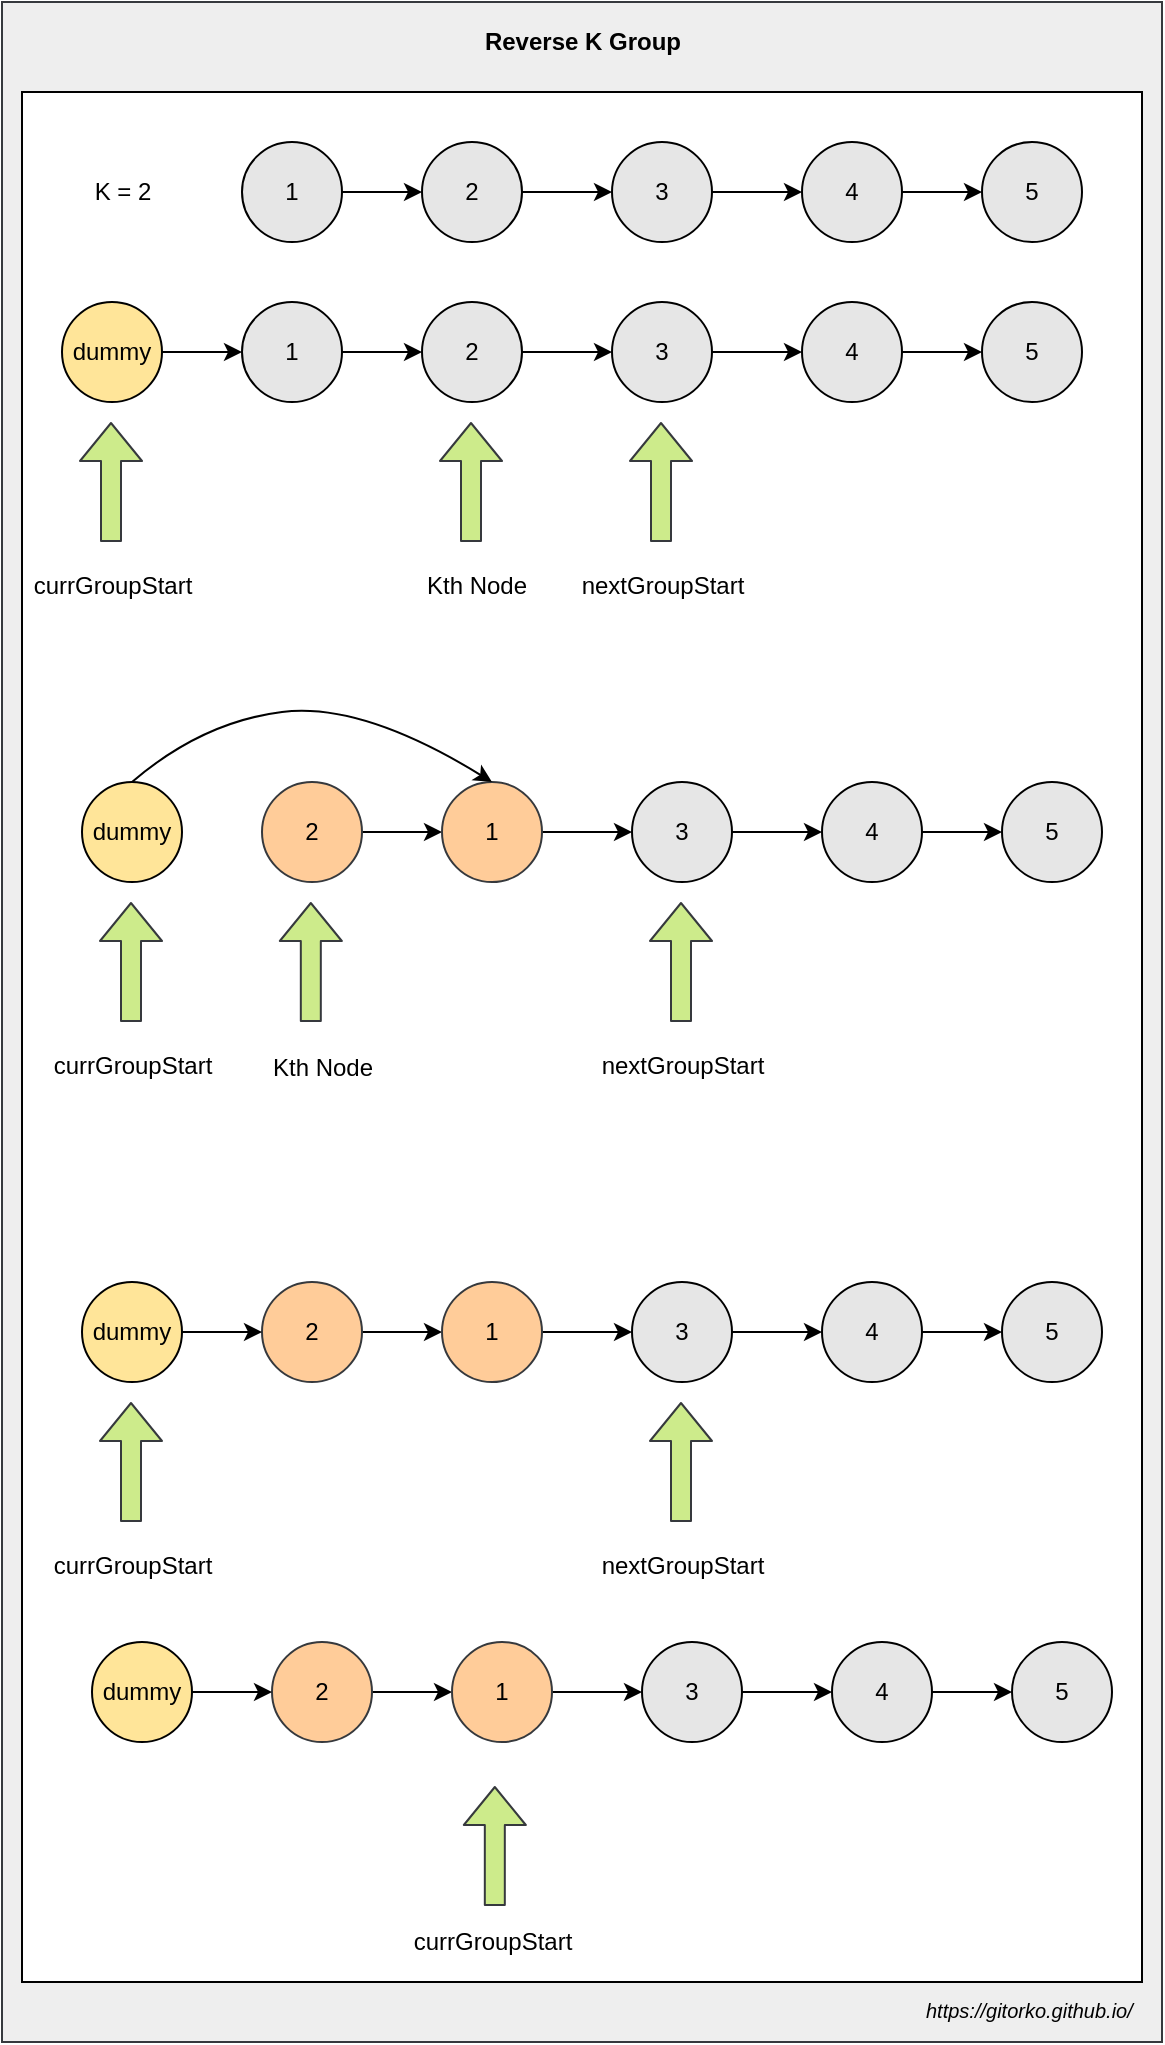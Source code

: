 <mxfile version="12.6.5" type="device"><diagram id="lgY9knRbpSbs-cVEeKQi" name="Page-1"><mxGraphModel dx="1301" dy="1002" grid="1" gridSize="10" guides="1" tooltips="1" connect="1" arrows="1" fold="1" page="1" pageScale="1" pageWidth="500" pageHeight="1200" math="0" shadow="0"><root><mxCell id="0"/><mxCell id="1" parent="0"/><mxCell id="3QYXVGHdLPU8qaVLDXRT-67" value="" style="rounded=0;whiteSpace=wrap;html=1;fillColor=#eeeeee;strokeColor=#36393d;" vertex="1" parent="1"><mxGeometry x="40" y="50" width="580" height="1020" as="geometry"/></mxCell><mxCell id="3QYXVGHdLPU8qaVLDXRT-66" value="" style="rounded=0;whiteSpace=wrap;html=1;fillColor=#ffffff;" vertex="1" parent="1"><mxGeometry x="50" y="95" width="560" height="945" as="geometry"/></mxCell><mxCell id="3QYXVGHdLPU8qaVLDXRT-3" value="" style="edgeStyle=orthogonalEdgeStyle;rounded=0;orthogonalLoop=1;jettySize=auto;html=1;" edge="1" parent="1" source="3QYXVGHdLPU8qaVLDXRT-1" target="3QYXVGHdLPU8qaVLDXRT-2"><mxGeometry relative="1" as="geometry"/></mxCell><mxCell id="3QYXVGHdLPU8qaVLDXRT-1" value="1" style="ellipse;whiteSpace=wrap;html=1;aspect=fixed;fillColor=#E6E6E6;" vertex="1" parent="1"><mxGeometry x="160" y="120" width="50" height="50" as="geometry"/></mxCell><mxCell id="3QYXVGHdLPU8qaVLDXRT-5" value="" style="edgeStyle=orthogonalEdgeStyle;rounded=0;orthogonalLoop=1;jettySize=auto;html=1;" edge="1" parent="1" source="3QYXVGHdLPU8qaVLDXRT-2" target="3QYXVGHdLPU8qaVLDXRT-4"><mxGeometry relative="1" as="geometry"/></mxCell><mxCell id="3QYXVGHdLPU8qaVLDXRT-2" value="2" style="ellipse;whiteSpace=wrap;html=1;aspect=fixed;fillColor=#E6E6E6;" vertex="1" parent="1"><mxGeometry x="250" y="120" width="50" height="50" as="geometry"/></mxCell><mxCell id="3QYXVGHdLPU8qaVLDXRT-7" value="" style="edgeStyle=orthogonalEdgeStyle;rounded=0;orthogonalLoop=1;jettySize=auto;html=1;" edge="1" parent="1" source="3QYXVGHdLPU8qaVLDXRT-4" target="3QYXVGHdLPU8qaVLDXRT-6"><mxGeometry relative="1" as="geometry"/></mxCell><mxCell id="3QYXVGHdLPU8qaVLDXRT-4" value="3" style="ellipse;whiteSpace=wrap;html=1;aspect=fixed;fillColor=#E6E6E6;" vertex="1" parent="1"><mxGeometry x="345" y="120" width="50" height="50" as="geometry"/></mxCell><mxCell id="3QYXVGHdLPU8qaVLDXRT-9" value="" style="edgeStyle=orthogonalEdgeStyle;rounded=0;orthogonalLoop=1;jettySize=auto;html=1;" edge="1" parent="1" source="3QYXVGHdLPU8qaVLDXRT-6" target="3QYXVGHdLPU8qaVLDXRT-8"><mxGeometry relative="1" as="geometry"/></mxCell><mxCell id="3QYXVGHdLPU8qaVLDXRT-6" value="4" style="ellipse;whiteSpace=wrap;html=1;aspect=fixed;fillColor=#E6E6E6;" vertex="1" parent="1"><mxGeometry x="440" y="120" width="50" height="50" as="geometry"/></mxCell><mxCell id="3QYXVGHdLPU8qaVLDXRT-8" value="5" style="ellipse;whiteSpace=wrap;html=1;aspect=fixed;fillColor=#E6E6E6;" vertex="1" parent="1"><mxGeometry x="530" y="120" width="50" height="50" as="geometry"/></mxCell><mxCell id="3QYXVGHdLPU8qaVLDXRT-10" value="" style="edgeStyle=orthogonalEdgeStyle;rounded=0;orthogonalLoop=1;jettySize=auto;html=1;" edge="1" parent="1" source="3QYXVGHdLPU8qaVLDXRT-11" target="3QYXVGHdLPU8qaVLDXRT-13"><mxGeometry relative="1" as="geometry"/></mxCell><mxCell id="3QYXVGHdLPU8qaVLDXRT-11" value="1" style="ellipse;whiteSpace=wrap;html=1;aspect=fixed;fillColor=#E6E6E6;" vertex="1" parent="1"><mxGeometry x="160" y="200" width="50" height="50" as="geometry"/></mxCell><mxCell id="3QYXVGHdLPU8qaVLDXRT-12" value="" style="edgeStyle=orthogonalEdgeStyle;rounded=0;orthogonalLoop=1;jettySize=auto;html=1;" edge="1" parent="1" source="3QYXVGHdLPU8qaVLDXRT-13" target="3QYXVGHdLPU8qaVLDXRT-15"><mxGeometry relative="1" as="geometry"/></mxCell><mxCell id="3QYXVGHdLPU8qaVLDXRT-13" value="2" style="ellipse;whiteSpace=wrap;html=1;aspect=fixed;fillColor=#E6E6E6;" vertex="1" parent="1"><mxGeometry x="250" y="200" width="50" height="50" as="geometry"/></mxCell><mxCell id="3QYXVGHdLPU8qaVLDXRT-14" value="" style="edgeStyle=orthogonalEdgeStyle;rounded=0;orthogonalLoop=1;jettySize=auto;html=1;" edge="1" parent="1" source="3QYXVGHdLPU8qaVLDXRT-15" target="3QYXVGHdLPU8qaVLDXRT-17"><mxGeometry relative="1" as="geometry"/></mxCell><mxCell id="3QYXVGHdLPU8qaVLDXRT-15" value="3" style="ellipse;whiteSpace=wrap;html=1;aspect=fixed;fillColor=#E6E6E6;" vertex="1" parent="1"><mxGeometry x="345" y="200" width="50" height="50" as="geometry"/></mxCell><mxCell id="3QYXVGHdLPU8qaVLDXRT-16" value="" style="edgeStyle=orthogonalEdgeStyle;rounded=0;orthogonalLoop=1;jettySize=auto;html=1;" edge="1" parent="1" source="3QYXVGHdLPU8qaVLDXRT-17" target="3QYXVGHdLPU8qaVLDXRT-18"><mxGeometry relative="1" as="geometry"/></mxCell><mxCell id="3QYXVGHdLPU8qaVLDXRT-17" value="4" style="ellipse;whiteSpace=wrap;html=1;aspect=fixed;fillColor=#E6E6E6;" vertex="1" parent="1"><mxGeometry x="440" y="200" width="50" height="50" as="geometry"/></mxCell><mxCell id="3QYXVGHdLPU8qaVLDXRT-18" value="5" style="ellipse;whiteSpace=wrap;html=1;aspect=fixed;fillColor=#E6E6E6;" vertex="1" parent="1"><mxGeometry x="530" y="200" width="50" height="50" as="geometry"/></mxCell><mxCell id="3QYXVGHdLPU8qaVLDXRT-20" value="" style="edgeStyle=orthogonalEdgeStyle;rounded=0;orthogonalLoop=1;jettySize=auto;html=1;" edge="1" parent="1" source="3QYXVGHdLPU8qaVLDXRT-19" target="3QYXVGHdLPU8qaVLDXRT-11"><mxGeometry relative="1" as="geometry"/></mxCell><mxCell id="3QYXVGHdLPU8qaVLDXRT-19" value="dummy" style="ellipse;whiteSpace=wrap;html=1;aspect=fixed;fillColor=#FFE599;" vertex="1" parent="1"><mxGeometry x="70" y="200" width="50" height="50" as="geometry"/></mxCell><mxCell id="3QYXVGHdLPU8qaVLDXRT-21" value="" style="shape=flexArrow;endArrow=classic;html=1;fillColor=#cdeb8b;strokeColor=#36393d;" edge="1" parent="1"><mxGeometry width="50" height="50" relative="1" as="geometry"><mxPoint x="274.5" y="320" as="sourcePoint"/><mxPoint x="274.5" y="260" as="targetPoint"/></mxGeometry></mxCell><mxCell id="3QYXVGHdLPU8qaVLDXRT-22" value="Kth Node" style="text;html=1;align=center;verticalAlign=middle;resizable=0;points=[];autosize=1;" vertex="1" parent="1"><mxGeometry x="242" y="332" width="70" height="20" as="geometry"/></mxCell><mxCell id="3QYXVGHdLPU8qaVLDXRT-23" value="" style="shape=flexArrow;endArrow=classic;html=1;fillColor=#cdeb8b;strokeColor=#36393d;" edge="1" parent="1"><mxGeometry width="50" height="50" relative="1" as="geometry"><mxPoint x="94.5" y="320" as="sourcePoint"/><mxPoint x="94.5" y="260" as="targetPoint"/></mxGeometry></mxCell><mxCell id="3QYXVGHdLPU8qaVLDXRT-24" value="currGroupStart" style="text;html=1;align=center;verticalAlign=middle;resizable=0;points=[];autosize=1;" vertex="1" parent="1"><mxGeometry x="50" y="332" width="90" height="20" as="geometry"/></mxCell><mxCell id="3QYXVGHdLPU8qaVLDXRT-25" value="" style="shape=flexArrow;endArrow=classic;html=1;fillColor=#cdeb8b;strokeColor=#36393d;" edge="1" parent="1"><mxGeometry width="50" height="50" relative="1" as="geometry"><mxPoint x="369.5" y="320" as="sourcePoint"/><mxPoint x="369.5" y="260" as="targetPoint"/></mxGeometry></mxCell><mxCell id="3QYXVGHdLPU8qaVLDXRT-26" value="nextGroupStart" style="text;html=1;align=center;verticalAlign=middle;resizable=0;points=[];autosize=1;" vertex="1" parent="1"><mxGeometry x="320" y="332" width="100" height="20" as="geometry"/></mxCell><mxCell id="3QYXVGHdLPU8qaVLDXRT-27" value="" style="edgeStyle=orthogonalEdgeStyle;rounded=0;orthogonalLoop=1;jettySize=auto;html=1;" edge="1" parent="1" source="3QYXVGHdLPU8qaVLDXRT-28" target="3QYXVGHdLPU8qaVLDXRT-30"><mxGeometry relative="1" as="geometry"/></mxCell><mxCell id="3QYXVGHdLPU8qaVLDXRT-28" value="2" style="ellipse;whiteSpace=wrap;html=1;aspect=fixed;fillColor=#ffcc99;strokeColor=#36393d;" vertex="1" parent="1"><mxGeometry x="170" y="690" width="50" height="50" as="geometry"/></mxCell><mxCell id="3QYXVGHdLPU8qaVLDXRT-29" value="" style="edgeStyle=orthogonalEdgeStyle;rounded=0;orthogonalLoop=1;jettySize=auto;html=1;" edge="1" parent="1" source="3QYXVGHdLPU8qaVLDXRT-30" target="3QYXVGHdLPU8qaVLDXRT-32"><mxGeometry relative="1" as="geometry"/></mxCell><mxCell id="3QYXVGHdLPU8qaVLDXRT-30" value="1" style="ellipse;whiteSpace=wrap;html=1;aspect=fixed;fillColor=#ffcc99;strokeColor=#36393d;" vertex="1" parent="1"><mxGeometry x="260" y="690" width="50" height="50" as="geometry"/></mxCell><mxCell id="3QYXVGHdLPU8qaVLDXRT-31" value="" style="edgeStyle=orthogonalEdgeStyle;rounded=0;orthogonalLoop=1;jettySize=auto;html=1;" edge="1" parent="1" source="3QYXVGHdLPU8qaVLDXRT-32" target="3QYXVGHdLPU8qaVLDXRT-34"><mxGeometry relative="1" as="geometry"/></mxCell><mxCell id="3QYXVGHdLPU8qaVLDXRT-32" value="3" style="ellipse;whiteSpace=wrap;html=1;aspect=fixed;fillColor=#E6E6E6;" vertex="1" parent="1"><mxGeometry x="355" y="690" width="50" height="50" as="geometry"/></mxCell><mxCell id="3QYXVGHdLPU8qaVLDXRT-33" value="" style="edgeStyle=orthogonalEdgeStyle;rounded=0;orthogonalLoop=1;jettySize=auto;html=1;" edge="1" parent="1" source="3QYXVGHdLPU8qaVLDXRT-34" target="3QYXVGHdLPU8qaVLDXRT-35"><mxGeometry relative="1" as="geometry"/></mxCell><mxCell id="3QYXVGHdLPU8qaVLDXRT-34" value="4" style="ellipse;whiteSpace=wrap;html=1;aspect=fixed;fillColor=#E6E6E6;" vertex="1" parent="1"><mxGeometry x="450" y="690" width="50" height="50" as="geometry"/></mxCell><mxCell id="3QYXVGHdLPU8qaVLDXRT-35" value="5" style="ellipse;whiteSpace=wrap;html=1;aspect=fixed;fillColor=#E6E6E6;" vertex="1" parent="1"><mxGeometry x="540" y="690" width="50" height="50" as="geometry"/></mxCell><mxCell id="3QYXVGHdLPU8qaVLDXRT-64" value="" style="edgeStyle=orthogonalEdgeStyle;rounded=0;orthogonalLoop=1;jettySize=auto;html=1;" edge="1" parent="1" source="3QYXVGHdLPU8qaVLDXRT-37" target="3QYXVGHdLPU8qaVLDXRT-28"><mxGeometry relative="1" as="geometry"/></mxCell><mxCell id="3QYXVGHdLPU8qaVLDXRT-37" value="dummy" style="ellipse;whiteSpace=wrap;html=1;aspect=fixed;fillColor=#FFE599;" vertex="1" parent="1"><mxGeometry x="80" y="690" width="50" height="50" as="geometry"/></mxCell><mxCell id="3QYXVGHdLPU8qaVLDXRT-40" value="" style="shape=flexArrow;endArrow=classic;html=1;fillColor=#cdeb8b;strokeColor=#36393d;" edge="1" parent="1"><mxGeometry width="50" height="50" relative="1" as="geometry"><mxPoint x="104.5" y="810" as="sourcePoint"/><mxPoint x="104.5" y="750" as="targetPoint"/></mxGeometry></mxCell><mxCell id="3QYXVGHdLPU8qaVLDXRT-41" value="currGroupStart" style="text;html=1;align=center;verticalAlign=middle;resizable=0;points=[];autosize=1;" vertex="1" parent="1"><mxGeometry x="60" y="822" width="90" height="20" as="geometry"/></mxCell><mxCell id="3QYXVGHdLPU8qaVLDXRT-42" value="" style="shape=flexArrow;endArrow=classic;html=1;fillColor=#cdeb8b;strokeColor=#36393d;" edge="1" parent="1"><mxGeometry width="50" height="50" relative="1" as="geometry"><mxPoint x="379.5" y="810" as="sourcePoint"/><mxPoint x="379.5" y="750" as="targetPoint"/></mxGeometry></mxCell><mxCell id="3QYXVGHdLPU8qaVLDXRT-43" value="nextGroupStart" style="text;html=1;align=center;verticalAlign=middle;resizable=0;points=[];autosize=1;" vertex="1" parent="1"><mxGeometry x="330" y="822" width="100" height="20" as="geometry"/></mxCell><mxCell id="3QYXVGHdLPU8qaVLDXRT-44" value="" style="edgeStyle=orthogonalEdgeStyle;rounded=0;orthogonalLoop=1;jettySize=auto;html=1;" edge="1" parent="1" source="3QYXVGHdLPU8qaVLDXRT-45" target="3QYXVGHdLPU8qaVLDXRT-47"><mxGeometry relative="1" as="geometry"/></mxCell><mxCell id="3QYXVGHdLPU8qaVLDXRT-45" value="2" style="ellipse;whiteSpace=wrap;html=1;aspect=fixed;fillColor=#ffcc99;strokeColor=#36393d;" vertex="1" parent="1"><mxGeometry x="170" y="440" width="50" height="50" as="geometry"/></mxCell><mxCell id="3QYXVGHdLPU8qaVLDXRT-65" value="" style="edgeStyle=orthogonalEdgeStyle;rounded=0;orthogonalLoop=1;jettySize=auto;html=1;" edge="1" parent="1" source="3QYXVGHdLPU8qaVLDXRT-47" target="3QYXVGHdLPU8qaVLDXRT-49"><mxGeometry relative="1" as="geometry"/></mxCell><mxCell id="3QYXVGHdLPU8qaVLDXRT-47" value="1" style="ellipse;whiteSpace=wrap;html=1;aspect=fixed;fillColor=#ffcc99;strokeColor=#36393d;" vertex="1" parent="1"><mxGeometry x="260" y="440" width="50" height="50" as="geometry"/></mxCell><mxCell id="3QYXVGHdLPU8qaVLDXRT-48" value="" style="edgeStyle=orthogonalEdgeStyle;rounded=0;orthogonalLoop=1;jettySize=auto;html=1;" edge="1" parent="1" source="3QYXVGHdLPU8qaVLDXRT-49" target="3QYXVGHdLPU8qaVLDXRT-51"><mxGeometry relative="1" as="geometry"/></mxCell><mxCell id="3QYXVGHdLPU8qaVLDXRT-49" value="3" style="ellipse;whiteSpace=wrap;html=1;aspect=fixed;fillColor=#E6E6E6;" vertex="1" parent="1"><mxGeometry x="355" y="440" width="50" height="50" as="geometry"/></mxCell><mxCell id="3QYXVGHdLPU8qaVLDXRT-50" value="" style="edgeStyle=orthogonalEdgeStyle;rounded=0;orthogonalLoop=1;jettySize=auto;html=1;" edge="1" parent="1" source="3QYXVGHdLPU8qaVLDXRT-51" target="3QYXVGHdLPU8qaVLDXRT-52"><mxGeometry relative="1" as="geometry"/></mxCell><mxCell id="3QYXVGHdLPU8qaVLDXRT-51" value="4" style="ellipse;whiteSpace=wrap;html=1;aspect=fixed;fillColor=#E6E6E6;" vertex="1" parent="1"><mxGeometry x="450" y="440" width="50" height="50" as="geometry"/></mxCell><mxCell id="3QYXVGHdLPU8qaVLDXRT-52" value="5" style="ellipse;whiteSpace=wrap;html=1;aspect=fixed;fillColor=#E6E6E6;" vertex="1" parent="1"><mxGeometry x="540" y="440" width="50" height="50" as="geometry"/></mxCell><mxCell id="3QYXVGHdLPU8qaVLDXRT-54" value="dummy" style="ellipse;whiteSpace=wrap;html=1;aspect=fixed;fillColor=#FFE599;" vertex="1" parent="1"><mxGeometry x="80" y="440" width="50" height="50" as="geometry"/></mxCell><mxCell id="3QYXVGHdLPU8qaVLDXRT-55" value="" style="shape=flexArrow;endArrow=classic;html=1;fillColor=#cdeb8b;strokeColor=#36393d;" edge="1" parent="1"><mxGeometry width="50" height="50" relative="1" as="geometry"><mxPoint x="194.41" y="560" as="sourcePoint"/><mxPoint x="194.41" y="500" as="targetPoint"/></mxGeometry></mxCell><mxCell id="3QYXVGHdLPU8qaVLDXRT-56" value="Kth Node" style="text;html=1;align=center;verticalAlign=middle;resizable=0;points=[];autosize=1;" vertex="1" parent="1"><mxGeometry x="165" y="572.5" width="70" height="20" as="geometry"/></mxCell><mxCell id="3QYXVGHdLPU8qaVLDXRT-57" value="" style="shape=flexArrow;endArrow=classic;html=1;fillColor=#cdeb8b;strokeColor=#36393d;" edge="1" parent="1"><mxGeometry width="50" height="50" relative="1" as="geometry"><mxPoint x="104.5" y="560" as="sourcePoint"/><mxPoint x="104.5" y="500" as="targetPoint"/></mxGeometry></mxCell><mxCell id="3QYXVGHdLPU8qaVLDXRT-58" value="currGroupStart" style="text;html=1;align=center;verticalAlign=middle;resizable=0;points=[];autosize=1;" vertex="1" parent="1"><mxGeometry x="60" y="572" width="90" height="20" as="geometry"/></mxCell><mxCell id="3QYXVGHdLPU8qaVLDXRT-59" value="" style="shape=flexArrow;endArrow=classic;html=1;fillColor=#cdeb8b;strokeColor=#36393d;" edge="1" parent="1"><mxGeometry width="50" height="50" relative="1" as="geometry"><mxPoint x="379.5" y="560" as="sourcePoint"/><mxPoint x="379.5" y="500" as="targetPoint"/></mxGeometry></mxCell><mxCell id="3QYXVGHdLPU8qaVLDXRT-60" value="nextGroupStart" style="text;html=1;align=center;verticalAlign=middle;resizable=0;points=[];autosize=1;" vertex="1" parent="1"><mxGeometry x="330" y="572" width="100" height="20" as="geometry"/></mxCell><mxCell id="3QYXVGHdLPU8qaVLDXRT-61" value="" style="curved=1;endArrow=classic;html=1;exitX=0.5;exitY=0;exitDx=0;exitDy=0;entryX=0.5;entryY=0;entryDx=0;entryDy=0;" edge="1" parent="1" source="3QYXVGHdLPU8qaVLDXRT-54" target="3QYXVGHdLPU8qaVLDXRT-47"><mxGeometry width="50" height="50" relative="1" as="geometry"><mxPoint x="170" y="432" as="sourcePoint"/><mxPoint x="220" y="382" as="targetPoint"/><Array as="points"><mxPoint x="140" y="410"/><mxPoint x="220" y="400"/></Array></mxGeometry></mxCell><mxCell id="3QYXVGHdLPU8qaVLDXRT-63" value="K = 2" style="text;html=1;align=center;verticalAlign=middle;resizable=0;points=[];autosize=1;" vertex="1" parent="1"><mxGeometry x="80" y="135" width="40" height="20" as="geometry"/></mxCell><mxCell id="3QYXVGHdLPU8qaVLDXRT-68" value="Reverse K Group" style="text;html=1;strokeColor=none;fillColor=none;align=center;verticalAlign=middle;whiteSpace=wrap;rounded=0;fontStyle=1" vertex="1" parent="1"><mxGeometry x="272.5" y="60" width="115" height="20" as="geometry"/></mxCell><UserObject label="&lt;i&gt;&lt;font style=&quot;font-size: 10px&quot;&gt;https://gitorko.github.io/&lt;/font&gt;&lt;/i&gt;" link="https://gitorko.github.io/" id="3QYXVGHdLPU8qaVLDXRT-69"><mxCell style="text;html=1;" vertex="1" parent="1"><mxGeometry x="500" y="1040" width="110" height="30" as="geometry"/></mxCell></UserObject><mxCell id="3QYXVGHdLPU8qaVLDXRT-70" value="" style="edgeStyle=orthogonalEdgeStyle;rounded=0;orthogonalLoop=1;jettySize=auto;html=1;" edge="1" parent="1" source="3QYXVGHdLPU8qaVLDXRT-71" target="3QYXVGHdLPU8qaVLDXRT-73"><mxGeometry relative="1" as="geometry"/></mxCell><mxCell id="3QYXVGHdLPU8qaVLDXRT-71" value="2" style="ellipse;whiteSpace=wrap;html=1;aspect=fixed;fillColor=#ffcc99;strokeColor=#36393d;" vertex="1" parent="1"><mxGeometry x="175" y="870" width="50" height="50" as="geometry"/></mxCell><mxCell id="3QYXVGHdLPU8qaVLDXRT-72" value="" style="edgeStyle=orthogonalEdgeStyle;rounded=0;orthogonalLoop=1;jettySize=auto;html=1;" edge="1" parent="1" source="3QYXVGHdLPU8qaVLDXRT-73" target="3QYXVGHdLPU8qaVLDXRT-75"><mxGeometry relative="1" as="geometry"/></mxCell><mxCell id="3QYXVGHdLPU8qaVLDXRT-73" value="1" style="ellipse;whiteSpace=wrap;html=1;aspect=fixed;fillColor=#ffcc99;strokeColor=#36393d;" vertex="1" parent="1"><mxGeometry x="265" y="870" width="50" height="50" as="geometry"/></mxCell><mxCell id="3QYXVGHdLPU8qaVLDXRT-74" value="" style="edgeStyle=orthogonalEdgeStyle;rounded=0;orthogonalLoop=1;jettySize=auto;html=1;" edge="1" parent="1" source="3QYXVGHdLPU8qaVLDXRT-75" target="3QYXVGHdLPU8qaVLDXRT-77"><mxGeometry relative="1" as="geometry"/></mxCell><mxCell id="3QYXVGHdLPU8qaVLDXRT-75" value="3" style="ellipse;whiteSpace=wrap;html=1;aspect=fixed;fillColor=#E6E6E6;" vertex="1" parent="1"><mxGeometry x="360" y="870" width="50" height="50" as="geometry"/></mxCell><mxCell id="3QYXVGHdLPU8qaVLDXRT-76" value="" style="edgeStyle=orthogonalEdgeStyle;rounded=0;orthogonalLoop=1;jettySize=auto;html=1;" edge="1" parent="1" source="3QYXVGHdLPU8qaVLDXRT-77" target="3QYXVGHdLPU8qaVLDXRT-78"><mxGeometry relative="1" as="geometry"/></mxCell><mxCell id="3QYXVGHdLPU8qaVLDXRT-77" value="4" style="ellipse;whiteSpace=wrap;html=1;aspect=fixed;fillColor=#E6E6E6;" vertex="1" parent="1"><mxGeometry x="455" y="870" width="50" height="50" as="geometry"/></mxCell><mxCell id="3QYXVGHdLPU8qaVLDXRT-78" value="5" style="ellipse;whiteSpace=wrap;html=1;aspect=fixed;fillColor=#E6E6E6;" vertex="1" parent="1"><mxGeometry x="545" y="870" width="50" height="50" as="geometry"/></mxCell><mxCell id="3QYXVGHdLPU8qaVLDXRT-79" value="" style="edgeStyle=orthogonalEdgeStyle;rounded=0;orthogonalLoop=1;jettySize=auto;html=1;" edge="1" parent="1" source="3QYXVGHdLPU8qaVLDXRT-80" target="3QYXVGHdLPU8qaVLDXRT-71"><mxGeometry relative="1" as="geometry"/></mxCell><mxCell id="3QYXVGHdLPU8qaVLDXRT-80" value="dummy" style="ellipse;whiteSpace=wrap;html=1;aspect=fixed;fillColor=#FFE599;" vertex="1" parent="1"><mxGeometry x="85" y="870" width="50" height="50" as="geometry"/></mxCell><mxCell id="3QYXVGHdLPU8qaVLDXRT-83" value="" style="shape=flexArrow;endArrow=classic;html=1;fillColor=#cdeb8b;strokeColor=#36393d;" edge="1" parent="1"><mxGeometry width="50" height="50" relative="1" as="geometry"><mxPoint x="286.41" y="1002" as="sourcePoint"/><mxPoint x="286.41" y="942" as="targetPoint"/></mxGeometry></mxCell><mxCell id="3QYXVGHdLPU8qaVLDXRT-84" value="currGroupStart" style="text;html=1;align=center;verticalAlign=middle;resizable=0;points=[];autosize=1;" vertex="1" parent="1"><mxGeometry x="240" y="1010" width="90" height="20" as="geometry"/></mxCell></root></mxGraphModel></diagram></mxfile>